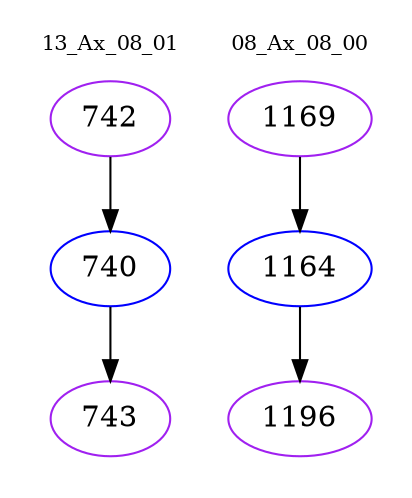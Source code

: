 digraph{
subgraph cluster_0 {
color = white
label = "13_Ax_08_01";
fontsize=10;
T0_742 [label="742", color="purple"]
T0_742 -> T0_740 [color="black"]
T0_740 [label="740", color="blue"]
T0_740 -> T0_743 [color="black"]
T0_743 [label="743", color="purple"]
}
subgraph cluster_1 {
color = white
label = "08_Ax_08_00";
fontsize=10;
T1_1169 [label="1169", color="purple"]
T1_1169 -> T1_1164 [color="black"]
T1_1164 [label="1164", color="blue"]
T1_1164 -> T1_1196 [color="black"]
T1_1196 [label="1196", color="purple"]
}
}
